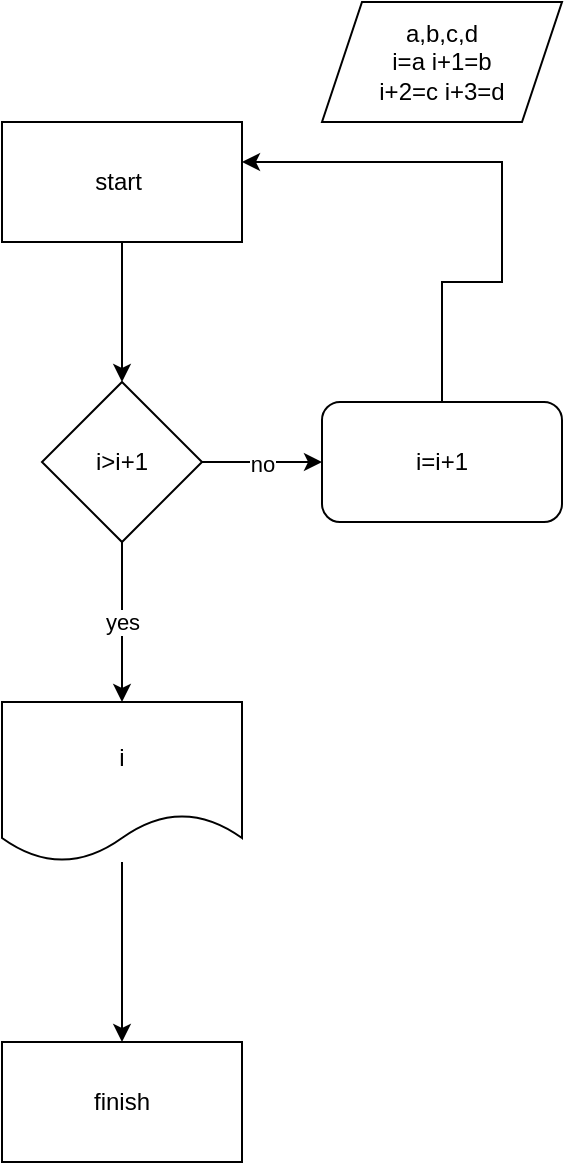 <mxfile version="20.5.3" type="github">
  <diagram id="2lUz5Oyn9MHpiCWvCSlj" name="Страница 1">
    <mxGraphModel dx="1108" dy="1651" grid="1" gridSize="10" guides="1" tooltips="1" connect="1" arrows="1" fold="1" page="1" pageScale="1" pageWidth="827" pageHeight="1169" math="0" shadow="0">
      <root>
        <mxCell id="0" />
        <mxCell id="1" parent="0" />
        <mxCell id="SxTDlxhqKSik2iWvr_Qy-3" value="" style="edgeStyle=orthogonalEdgeStyle;rounded=0;orthogonalLoop=1;jettySize=auto;html=1;" edge="1" parent="1" source="SxTDlxhqKSik2iWvr_Qy-1" target="SxTDlxhqKSik2iWvr_Qy-2">
          <mxGeometry relative="1" as="geometry" />
        </mxCell>
        <mxCell id="SxTDlxhqKSik2iWvr_Qy-1" value="start&amp;nbsp;" style="rounded=0;whiteSpace=wrap;html=1;" vertex="1" parent="1">
          <mxGeometry x="150" y="20" width="120" height="60" as="geometry" />
        </mxCell>
        <mxCell id="SxTDlxhqKSik2iWvr_Qy-5" value="yes" style="edgeStyle=orthogonalEdgeStyle;rounded=0;orthogonalLoop=1;jettySize=auto;html=1;" edge="1" parent="1" source="SxTDlxhqKSik2iWvr_Qy-2" target="SxTDlxhqKSik2iWvr_Qy-4">
          <mxGeometry relative="1" as="geometry" />
        </mxCell>
        <mxCell id="SxTDlxhqKSik2iWvr_Qy-7" value="no" style="edgeStyle=orthogonalEdgeStyle;rounded=0;orthogonalLoop=1;jettySize=auto;html=1;" edge="1" parent="1" source="SxTDlxhqKSik2iWvr_Qy-2">
          <mxGeometry relative="1" as="geometry">
            <mxPoint x="310" y="190" as="targetPoint" />
          </mxGeometry>
        </mxCell>
        <mxCell id="SxTDlxhqKSik2iWvr_Qy-2" value="i&amp;gt;i+1" style="rhombus;whiteSpace=wrap;html=1;rounded=0;" vertex="1" parent="1">
          <mxGeometry x="170" y="150" width="80" height="80" as="geometry" />
        </mxCell>
        <mxCell id="SxTDlxhqKSik2iWvr_Qy-12" value="" style="edgeStyle=orthogonalEdgeStyle;rounded=0;orthogonalLoop=1;jettySize=auto;html=1;" edge="1" parent="1" source="SxTDlxhqKSik2iWvr_Qy-4" target="SxTDlxhqKSik2iWvr_Qy-11">
          <mxGeometry relative="1" as="geometry" />
        </mxCell>
        <mxCell id="SxTDlxhqKSik2iWvr_Qy-4" value="i" style="shape=document;whiteSpace=wrap;html=1;boundedLbl=1;rounded=0;" vertex="1" parent="1">
          <mxGeometry x="150" y="310" width="120" height="80" as="geometry" />
        </mxCell>
        <mxCell id="SxTDlxhqKSik2iWvr_Qy-10" value="" style="edgeStyle=orthogonalEdgeStyle;rounded=0;orthogonalLoop=1;jettySize=auto;html=1;" edge="1" parent="1" source="SxTDlxhqKSik2iWvr_Qy-8" target="SxTDlxhqKSik2iWvr_Qy-1">
          <mxGeometry relative="1" as="geometry">
            <mxPoint x="360" y="40" as="targetPoint" />
            <Array as="points">
              <mxPoint x="370" y="100" />
              <mxPoint x="400" y="100" />
              <mxPoint x="400" y="40" />
            </Array>
          </mxGeometry>
        </mxCell>
        <mxCell id="SxTDlxhqKSik2iWvr_Qy-8" value="i=i+1" style="rounded=1;whiteSpace=wrap;html=1;" vertex="1" parent="1">
          <mxGeometry x="310" y="160" width="120" height="60" as="geometry" />
        </mxCell>
        <mxCell id="SxTDlxhqKSik2iWvr_Qy-11" value="finish" style="whiteSpace=wrap;html=1;rounded=0;" vertex="1" parent="1">
          <mxGeometry x="150" y="480" width="120" height="60" as="geometry" />
        </mxCell>
        <mxCell id="SxTDlxhqKSik2iWvr_Qy-13" value="a,b,c,d&lt;br&gt;i=a i+1=b &lt;br&gt;i+2=c i+3=d" style="shape=parallelogram;perimeter=parallelogramPerimeter;whiteSpace=wrap;html=1;fixedSize=1;" vertex="1" parent="1">
          <mxGeometry x="310" y="-40" width="120" height="60" as="geometry" />
        </mxCell>
      </root>
    </mxGraphModel>
  </diagram>
</mxfile>
